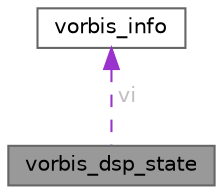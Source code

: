 digraph "vorbis_dsp_state"
{
 // LATEX_PDF_SIZE
  bgcolor="transparent";
  edge [fontname=Helvetica,fontsize=10,labelfontname=Helvetica,labelfontsize=10];
  node [fontname=Helvetica,fontsize=10,shape=box,height=0.2,width=0.4];
  Node1 [id="Node000001",label="vorbis_dsp_state",height=0.2,width=0.4,color="gray40", fillcolor="grey60", style="filled", fontcolor="black",tooltip=" "];
  Node2 -> Node1 [id="edge1_Node000001_Node000002",dir="back",color="darkorchid3",style="dashed",tooltip=" ",label=" vi",fontcolor="grey" ];
  Node2 [id="Node000002",label="vorbis_info",height=0.2,width=0.4,color="gray40", fillcolor="white", style="filled",URL="$structvorbis__info.html",tooltip=" "];
}
